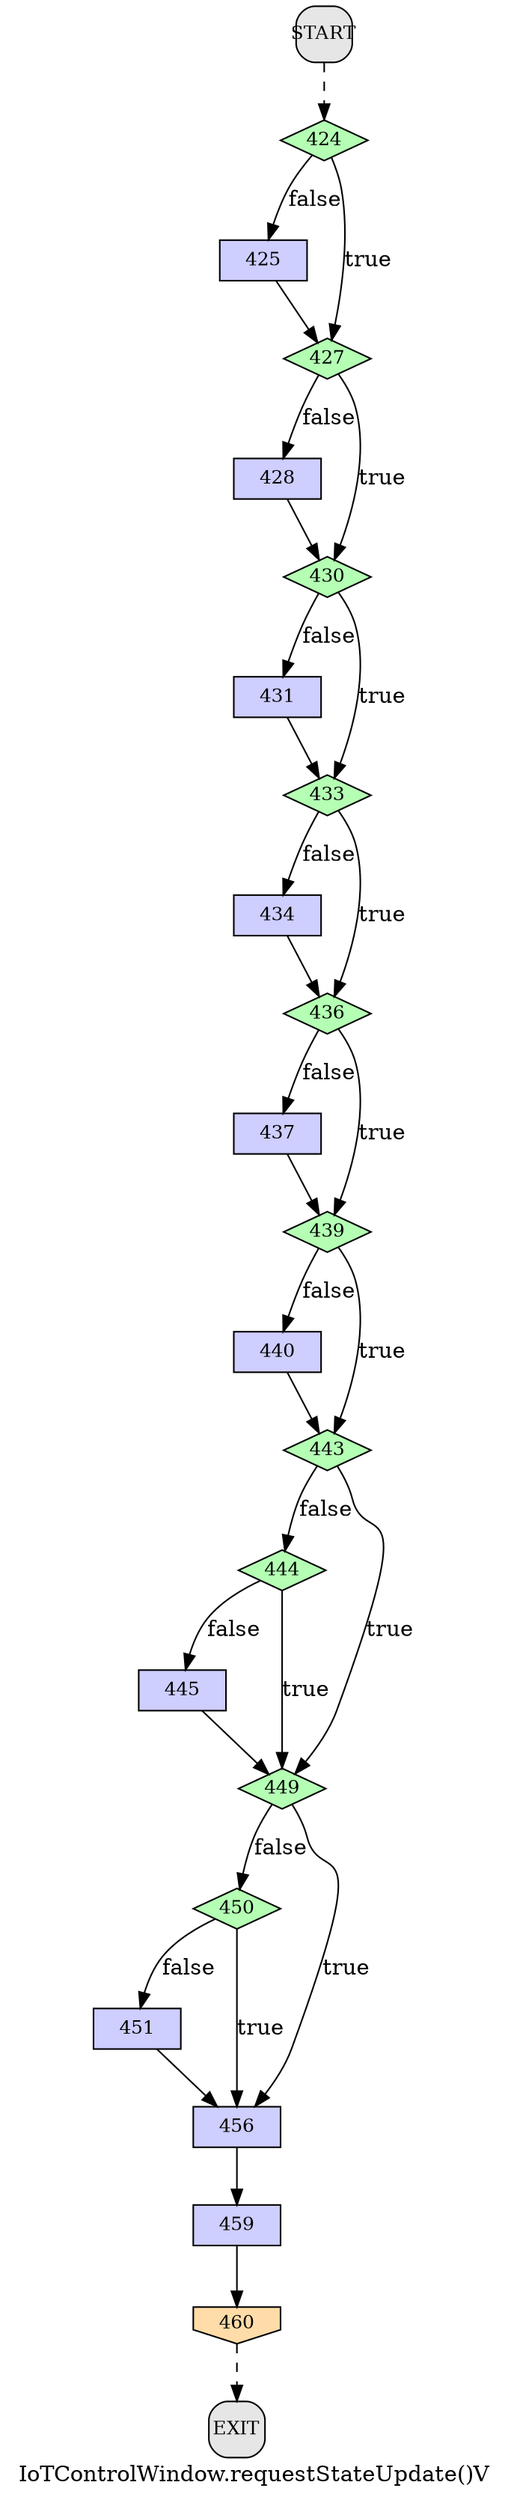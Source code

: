 /* --------------------------------------------------- */
/* Generated by Dr. Garbage Control Flow Graph Factory */
/* http://www.drgarbage.com                            */
/* Version: 4.5.0.201508311741                         */
/* Retrieved on: 2015-12-01 08:09:24.152               */
/* --------------------------------------------------- */
digraph "IoTControlWindow.requestStateUpdate()V" {
 graph [label="IoTControlWindow.requestStateUpdate()V"];
 2 [label="424", shape=diamond, style=filled, fillcolor="#B4FFB4", fixedsize=true, fontsize=12, width=0.78, height=0.36 ]
 3 [label="425", shape=box, style=filled, fillcolor="#CECEFF", fixedsize=true, fontsize=12, width=0.78, height=0.36 ]
 4 [label="427", shape=diamond, style=filled, fillcolor="#B4FFB4", fixedsize=true, fontsize=12, width=0.78, height=0.36 ]
 5 [label="428", shape=box, style=filled, fillcolor="#CECEFF", fixedsize=true, fontsize=12, width=0.78, height=0.36 ]
 6 [label="430", shape=diamond, style=filled, fillcolor="#B4FFB4", fixedsize=true, fontsize=12, width=0.78, height=0.36 ]
 7 [label="431", shape=box, style=filled, fillcolor="#CECEFF", fixedsize=true, fontsize=12, width=0.78, height=0.36 ]
 8 [label="433", shape=diamond, style=filled, fillcolor="#B4FFB4", fixedsize=true, fontsize=12, width=0.78, height=0.36 ]
 9 [label="434", shape=box, style=filled, fillcolor="#CECEFF", fixedsize=true, fontsize=12, width=0.78, height=0.36 ]
 10 [label="436", shape=diamond, style=filled, fillcolor="#B4FFB4", fixedsize=true, fontsize=12, width=0.78, height=0.36 ]
 11 [label="437", shape=box, style=filled, fillcolor="#CECEFF", fixedsize=true, fontsize=12, width=0.78, height=0.36 ]
 12 [label="439", shape=diamond, style=filled, fillcolor="#B4FFB4", fixedsize=true, fontsize=12, width=0.78, height=0.36 ]
 13 [label="440", shape=box, style=filled, fillcolor="#CECEFF", fixedsize=true, fontsize=12, width=0.78, height=0.36 ]
 14 [label="443", shape=diamond, style=filled, fillcolor="#B4FFB4", fixedsize=true, fontsize=12, width=0.78, height=0.36 ]
 15 [label="444", shape=diamond, style=filled, fillcolor="#B4FFB4", fixedsize=true, fontsize=12, width=0.78, height=0.36 ]
 16 [label="445", shape=box, style=filled, fillcolor="#CECEFF", fixedsize=true, fontsize=12, width=0.78, height=0.36 ]
 17 [label="449", shape=diamond, style=filled, fillcolor="#B4FFB4", fixedsize=true, fontsize=12, width=0.78, height=0.36 ]
 18 [label="450", shape=diamond, style=filled, fillcolor="#B4FFB4", fixedsize=true, fontsize=12, width=0.78, height=0.36 ]
 19 [label="451", shape=box, style=filled, fillcolor="#CECEFF", fixedsize=true, fontsize=12, width=0.78, height=0.36 ]
 20 [label="456", shape=box, style=filled, fillcolor="#CECEFF", fixedsize=true, fontsize=12, width=0.78, height=0.36 ]
 21 [label="459", shape=box, style=filled, fillcolor="#CECEFF", fixedsize=true, fontsize=12, width=0.78, height=0.36 ]
 22 [label="460", shape=invhouse, style=filled, fillcolor="#FFDCA8", fixedsize=true, fontsize=12, width=0.78, height=0.36 ]
 23 [label="START", shape=box, style="filled, rounded", fillcolor="#E6E6E6", fixedsize=true, fontsize=12, width=0.5, height=0.5 ]
 24 [label="EXIT", shape=box, style="filled, rounded", fillcolor="#E6E6E6", fixedsize=true, fontsize=12, width=0.5, height=0.5 ]
 23 -> 2 [label="", style=dashed ]
 2 -> 3 [label="false", style=solid ]
 2 -> 4 [label="true", style=solid ]
 3 -> 4 [label="", style=solid ]
 4 -> 5 [label="false", style=solid ]
 4 -> 6 [label="true", style=solid ]
 5 -> 6 [label="", style=solid ]
 6 -> 7 [label="false", style=solid ]
 6 -> 8 [label="true", style=solid ]
 7 -> 8 [label="", style=solid ]
 8 -> 9 [label="false", style=solid ]
 8 -> 10 [label="true", style=solid ]
 9 -> 10 [label="", style=solid ]
 10 -> 11 [label="false", style=solid ]
 10 -> 12 [label="true", style=solid ]
 11 -> 12 [label="", style=solid ]
 12 -> 13 [label="false", style=solid ]
 12 -> 14 [label="true", style=solid ]
 13 -> 14 [label="", style=solid ]
 14 -> 15 [label="false", style=solid ]
 15 -> 16 [label="false", style=solid ]
 14 -> 17 [label="true", style=solid ]
 15 -> 17 [label="true", style=solid ]
 16 -> 17 [label="", style=solid ]
 17 -> 18 [label="false", style=solid ]
 18 -> 19 [label="false", style=solid ]
 17 -> 20 [label="true", style=solid ]
 18 -> 20 [label="true", style=solid ]
 19 -> 20 [label="", style=solid ]
 20 -> 21 [label="", style=solid ]
 21 -> 22 [label="", style=solid ]
 22 -> 24 [label="", style=dashed ]
}
